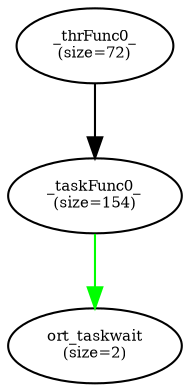 digraph  {
center=1;
rankdir=TB;
rotate=0;
size="10,8";
0 [fontsize=7, label="_thrFunc0_\n(size=72)"];
1 [fontsize=7, label="ort_taskwait\n(size=2)"];
3 [fontsize=7, label="_taskFunc0_\n(size=154)"];
0 -> 3  [key=0];
3 -> 1  [color=green, key=0];
}
